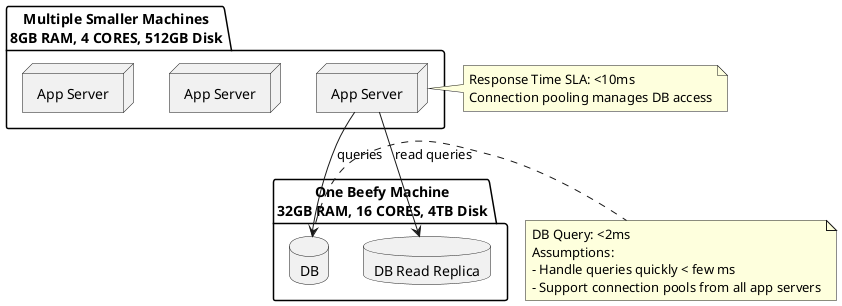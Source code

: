 @startuml
skinparam rectangleBorderThickness 2
skinparam shadowing false

package "Multiple Smaller Machines\n8GB RAM, 4 CORES, 512GB Disk" {
  node "App Server" as AS_small
  node "App Server" as AS_beefy1
  node "App Server" as AS_beefy2

}

package "One Beefy Machine\n32GB RAM, 16 CORES, 4TB Disk" {
database "DB" as DB
}

package "One Beefy Machine\n32GB RAM, 16 CORES, 4TB Disk" {
database "DB Read Replica" as DBR
}



AS_small --> DB : queries
AS_small --> DBR : read queries

note right of AS_small
Response Time SLA: <10ms
Connection pooling manages DB access
end note

note right of DB
DB Query: <2ms
Assumptions:
- Handle queries quickly < few ms
- Support connection pools from all app servers
end note
@enduml 